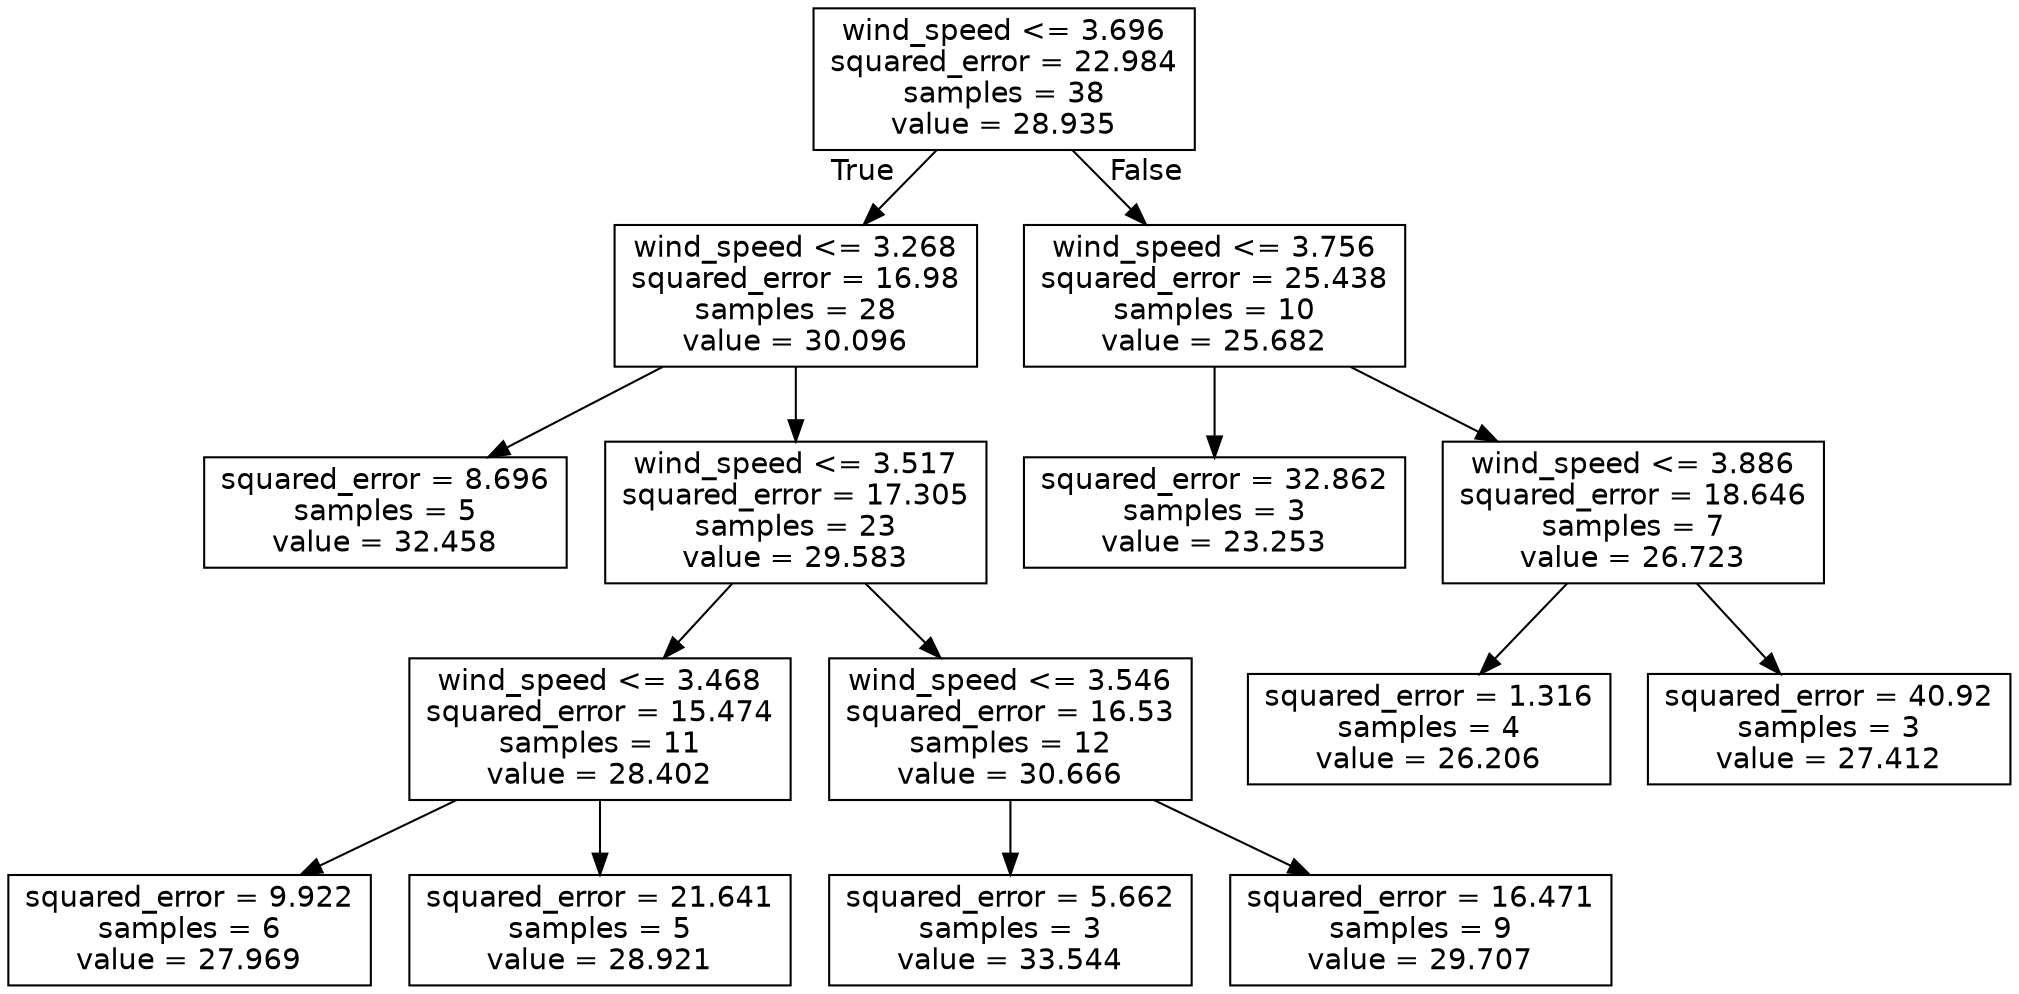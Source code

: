 digraph Tree {
node [shape=box, fontname="helvetica"] ;
edge [fontname="helvetica"] ;
0 [label="wind_speed <= 3.696\nsquared_error = 22.984\nsamples = 38\nvalue = 28.935"] ;
1 [label="wind_speed <= 3.268\nsquared_error = 16.98\nsamples = 28\nvalue = 30.096"] ;
0 -> 1 [labeldistance=2.5, labelangle=45, headlabel="True"] ;
3 [label="squared_error = 8.696\nsamples = 5\nvalue = 32.458"] ;
1 -> 3 ;
4 [label="wind_speed <= 3.517\nsquared_error = 17.305\nsamples = 23\nvalue = 29.583"] ;
1 -> 4 ;
5 [label="wind_speed <= 3.468\nsquared_error = 15.474\nsamples = 11\nvalue = 28.402"] ;
4 -> 5 ;
13 [label="squared_error = 9.922\nsamples = 6\nvalue = 27.969"] ;
5 -> 13 ;
14 [label="squared_error = 21.641\nsamples = 5\nvalue = 28.921"] ;
5 -> 14 ;
6 [label="wind_speed <= 3.546\nsquared_error = 16.53\nsamples = 12\nvalue = 30.666"] ;
4 -> 6 ;
7 [label="squared_error = 5.662\nsamples = 3\nvalue = 33.544"] ;
6 -> 7 ;
8 [label="squared_error = 16.471\nsamples = 9\nvalue = 29.707"] ;
6 -> 8 ;
2 [label="wind_speed <= 3.756\nsquared_error = 25.438\nsamples = 10\nvalue = 25.682"] ;
0 -> 2 [labeldistance=2.5, labelangle=-45, headlabel="False"] ;
9 [label="squared_error = 32.862\nsamples = 3\nvalue = 23.253"] ;
2 -> 9 ;
10 [label="wind_speed <= 3.886\nsquared_error = 18.646\nsamples = 7\nvalue = 26.723"] ;
2 -> 10 ;
11 [label="squared_error = 1.316\nsamples = 4\nvalue = 26.206"] ;
10 -> 11 ;
12 [label="squared_error = 40.92\nsamples = 3\nvalue = 27.412"] ;
10 -> 12 ;
}